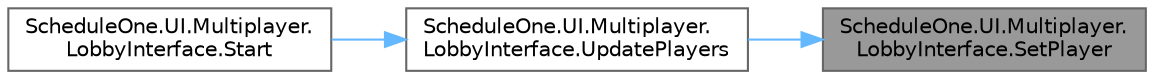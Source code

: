 digraph "ScheduleOne.UI.Multiplayer.LobbyInterface.SetPlayer"
{
 // LATEX_PDF_SIZE
  bgcolor="transparent";
  edge [fontname=Helvetica,fontsize=10,labelfontname=Helvetica,labelfontsize=10];
  node [fontname=Helvetica,fontsize=10,shape=box,height=0.2,width=0.4];
  rankdir="RL";
  Node1 [id="Node000001",label="ScheduleOne.UI.Multiplayer.\lLobbyInterface.SetPlayer",height=0.2,width=0.4,color="gray40", fillcolor="grey60", style="filled", fontcolor="black",tooltip=" "];
  Node1 -> Node2 [id="edge1_Node000001_Node000002",dir="back",color="steelblue1",style="solid",tooltip=" "];
  Node2 [id="Node000002",label="ScheduleOne.UI.Multiplayer.\lLobbyInterface.UpdatePlayers",height=0.2,width=0.4,color="grey40", fillcolor="white", style="filled",URL="$class_schedule_one_1_1_u_i_1_1_multiplayer_1_1_lobby_interface.html#adf9cdc3d6be1584ac1015182aece3093",tooltip=" "];
  Node2 -> Node3 [id="edge2_Node000002_Node000003",dir="back",color="steelblue1",style="solid",tooltip=" "];
  Node3 [id="Node000003",label="ScheduleOne.UI.Multiplayer.\lLobbyInterface.Start",height=0.2,width=0.4,color="grey40", fillcolor="white", style="filled",URL="$class_schedule_one_1_1_u_i_1_1_multiplayer_1_1_lobby_interface.html#add0089c8a1d8b252cb5f43497de656a5",tooltip=" "];
}
